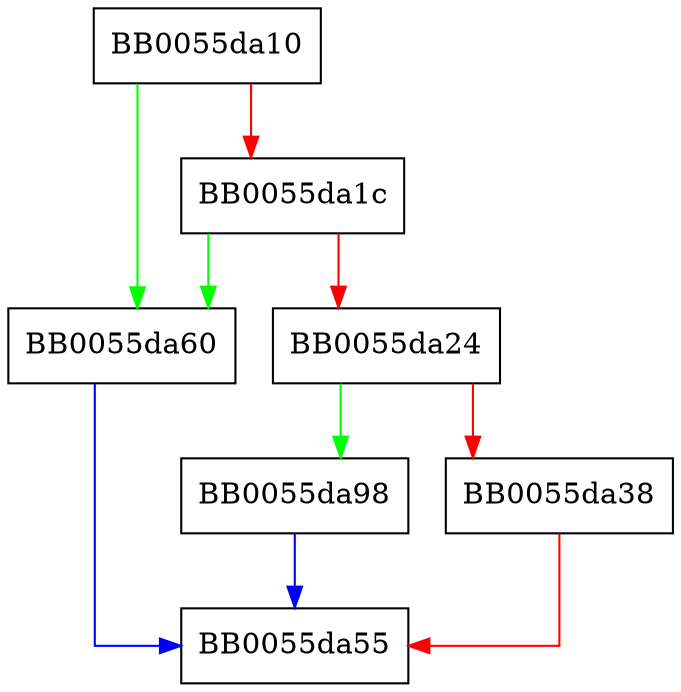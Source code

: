 digraph OSSL_CMP_MSG_write {
  node [shape="box"];
  graph [splines=ortho];
  BB0055da10 -> BB0055da60 [color="green"];
  BB0055da10 -> BB0055da1c [color="red"];
  BB0055da1c -> BB0055da60 [color="green"];
  BB0055da1c -> BB0055da24 [color="red"];
  BB0055da24 -> BB0055da98 [color="green"];
  BB0055da24 -> BB0055da38 [color="red"];
  BB0055da38 -> BB0055da55 [color="red"];
  BB0055da60 -> BB0055da55 [color="blue"];
  BB0055da98 -> BB0055da55 [color="blue"];
}